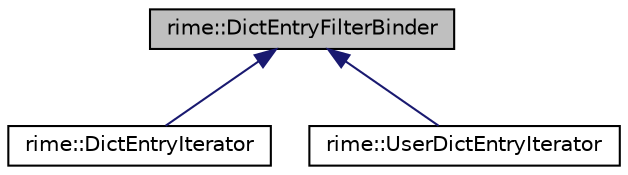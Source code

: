 digraph "rime::DictEntryFilterBinder"
{
  edge [fontname="Helvetica",fontsize="10",labelfontname="Helvetica",labelfontsize="10"];
  node [fontname="Helvetica",fontsize="10",shape=record];
  Node1 [label="rime::DictEntryFilterBinder",height=0.2,width=0.4,color="black", fillcolor="grey75", style="filled" fontcolor="black"];
  Node1 -> Node2 [dir="back",color="midnightblue",fontsize="10",style="solid",fontname="Helvetica"];
  Node2 [label="rime::DictEntryIterator",height=0.2,width=0.4,color="black", fillcolor="white", style="filled",URL="$a00057.html"];
  Node1 -> Node3 [dir="back",color="midnightblue",fontsize="10",style="solid",fontname="Helvetica"];
  Node3 [label="rime::UserDictEntryIterator",height=0.2,width=0.4,color="black", fillcolor="white", style="filled",URL="$a00243.html"];
}
